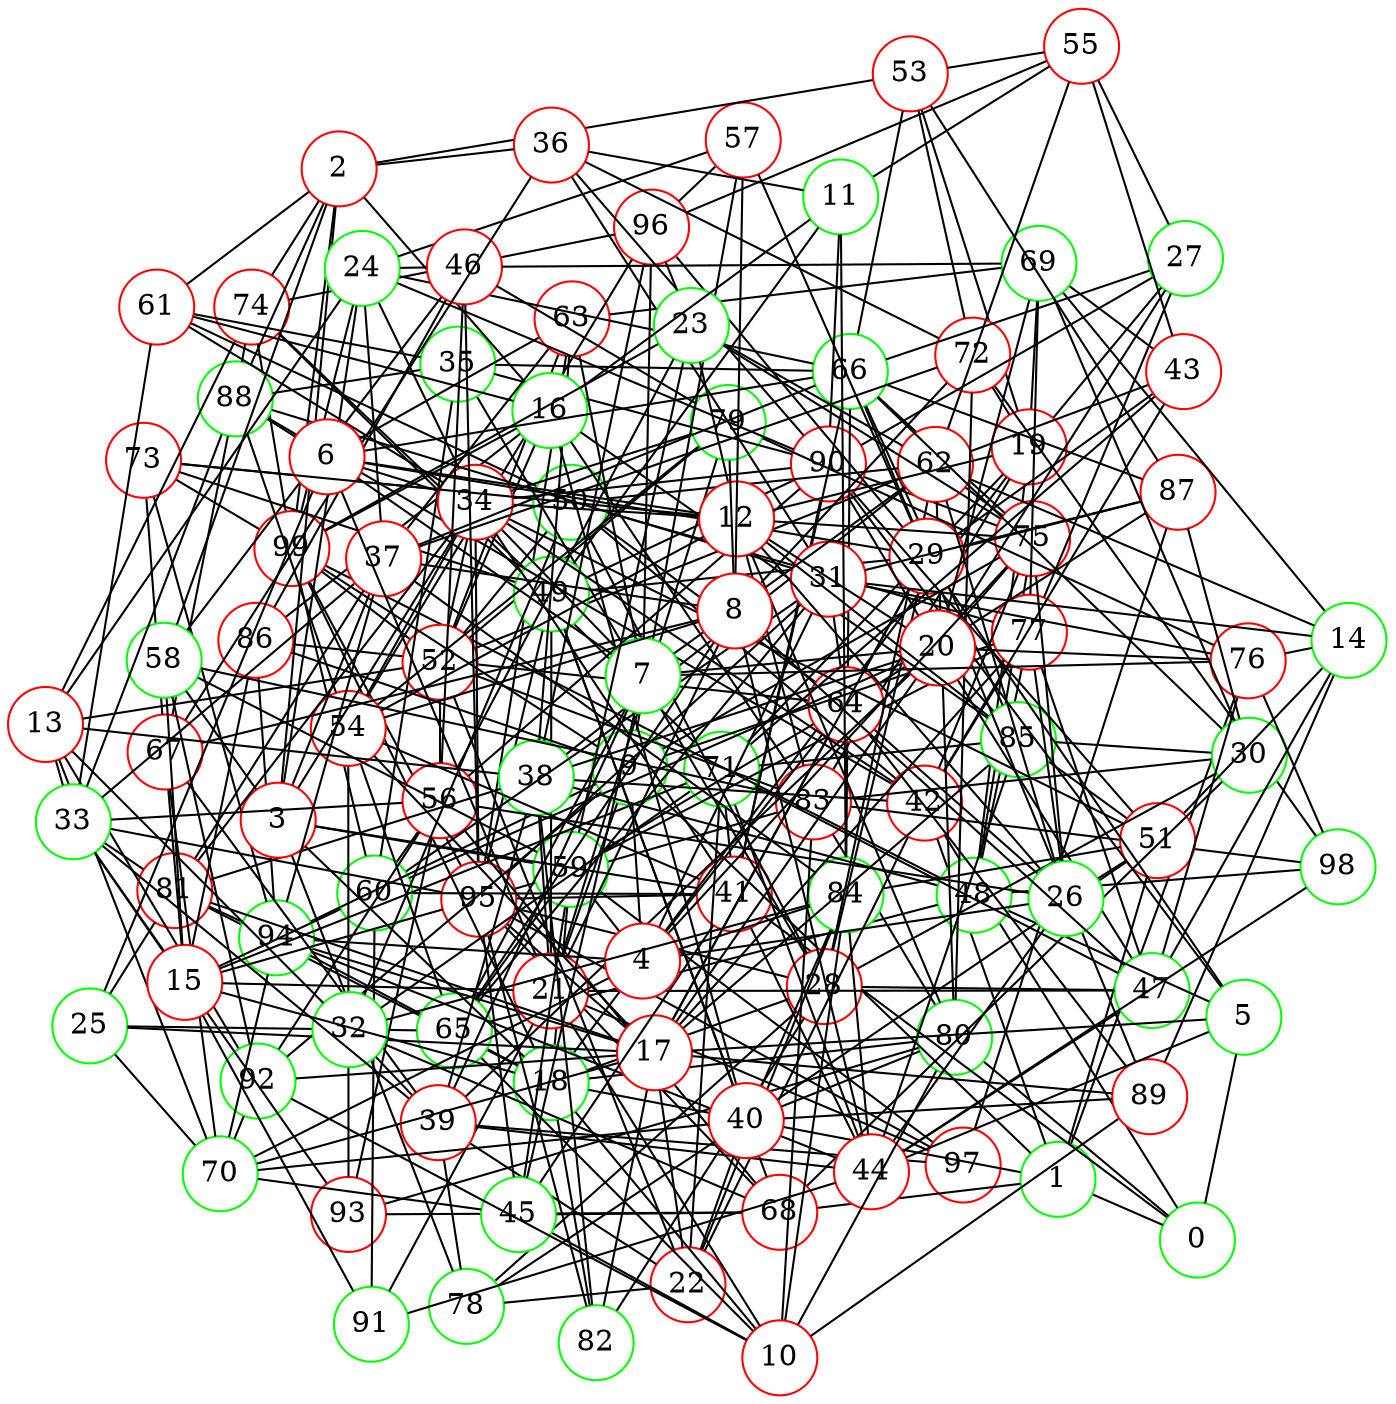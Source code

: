 graph {
graph ["layout"="fdp"]
node ["style"="filled","fillcolor"="white","fixedsize"="true","shape"="circle"]
"0" ["color"="green"]
"80" ["color"="green"]
"83" ["color"="red"]
"98" ["color"="green"]
"95" ["color"="red"]
"97" ["color"="red"]
"99" ["color"="red"]
"93" ["color"="red"]
"1" ["color"="green"]
"18" ["color"="green"]
"81" ["color"="red"]
"94" ["color"="green"]
"82" ["color"="green"]
"19" ["color"="red"]
"48" ["color"="green"]
"65" ["color"="green"]
"75" ["color"="red"]
"90" ["color"="red"]
"77" ["color"="red"]
"53" ["color"="red"]
"66" ["color"="green"]
"84" ["color"="green"]
"85" ["color"="green"]
"87" ["color"="red"]
"55" ["color"="red"]
"96" ["color"="red"]
"62" ["color"="red"]
"72" ["color"="red"]
"69" ["color"="green"]
"71" ["color"="green"]
"74" ["color"="red"]
"88" ["color"="green"]
"27" ["color"="green"]
"59" ["color"="green"]
"64" ["color"="red"]
"86" ["color"="red"]
"89" ["color"="red"]
"28" ["color"="red"]
"50" ["color"="green"]
"52" ["color"="red"]
"56" ["color"="red"]
"68" ["color"="red"]
"60" ["color"="green"]
"91" ["color"="green"]
"92" ["color"="green"]
"63" ["color"="red"]
"79" ["color"="green"]
"73" ["color"="red"]
"61" ["color"="red"]
"35" ["color"="green"]
"29" ["color"="red"]
"49" ["color"="green"]
"57" ["color"="red"]
"43" ["color"="red"]
"30" ["color"="green"]
"78" ["color"="green"]
"47" ["color"="green"]
"76" ["color"="red"]
"51" ["color"="red"]
"9" ["color"="green"]
"21" ["color"="red"]
"38" ["color"="green"]
"39" ["color"="red"]
"67" ["color"="red"]
"70" ["color"="green"]
"44" ["color"="red"]
"42" ["color"="red"]
"5" ["color"="green"]
"17" ["color"="red"]
"20" ["color"="red"]
"22" ["color"="red"]
"40" ["color"="red"]
"54" ["color"="red"]
"25" ["color"="green"]
"41" ["color"="red"]
"45" ["color"="green"]
"2" ["color"="red"]
"16" ["color"="green"]
"3" ["color"="red"]
"34" ["color"="red"]
"37" ["color"="red"]
"24" ["color"="green"]
"46" ["color"="red"]
"58" ["color"="green"]
"36" ["color"="red"]
"4" ["color"="red"]
"26" ["color"="green"]
"31" ["color"="red"]
"6" ["color"="red"]
"7" ["color"="green"]
"12" ["color"="red"]
"23" ["color"="green"]
"8" ["color"="red"]
"10" ["color"="red"]
"11" ["color"="green"]
"13" ["color"="red"]
"32" ["color"="green"]
"33" ["color"="green"]
"14" ["color"="green"]
"15" ["color"="red"]
"0" -- "80"
"0" -- "1"
"0" -- "5"
"0" -- "41"
"0" -- "42"
"80" -- "83"
"80" -- "93"
"83" -- "98"
"83" -- "95"
"95" -- "97"
"95" -- "99"
"1" -- "18"
"1" -- "51"
"1" -- "68"
"1" -- "9"
"1" -- "42"
"1" -- "76"
"18" -- "80"
"18" -- "81"
"18" -- "82"
"18" -- "19"
"18" -- "99"
"18" -- "59"
"18" -- "28"
"18" -- "94"
"81" -- "94"
"82" -- "95"
"19" -- "48"
"19" -- "83"
"19" -- "53"
"19" -- "69"
"19" -- "71"
"19" -- "72"
"19" -- "27"
"48" -- "65"
"48" -- "98"
"48" -- "99"
"48" -- "75"
"48" -- "77"
"75" -- "90"
"53" -- "66"
"53" -- "55"
"53" -- "87"
"53" -- "72"
"66" -- "75"
"66" -- "84"
"66" -- "85"
"66" -- "87"
"87" -- "97"
"55" -- "96"
"55" -- "62"
"62" -- "80"
"62" -- "75"
"72" -- "80"
"72" -- "98"
"69" -- "77"
"71" -- "85"
"71" -- "74"
"74" -- "96"
"74" -- "99"
"74" -- "88"
"27" -- "66"
"27" -- "55"
"27" -- "90"
"27" -- "77"
"59" -- "64"
"59" -- "65"
"59" -- "97"
"59" -- "77"
"64" -- "86"
"64" -- "87"
"64" -- "89"
"86" -- "94"
"28" -- "50"
"28" -- "82"
"28" -- "35"
"28" -- "29"
"28" -- "30"
"28" -- "62"
"28" -- "78"
"28" -- "47"
"28" -- "95"
"50" -- "64"
"50" -- "52"
"50" -- "73"
"50" -- "61"
"50" -- "77"
"50" -- "62"
"52" -- "83"
"52" -- "99"
"52" -- "56"
"52" -- "62"
"52" -- "63"
"52" -- "79"
"56" -- "68"
"56" -- "90"
"56" -- "60"
"56" -- "92"
"56" -- "93"
"68" -- "93"
"68" -- "95"
"60" -- "99"
"60" -- "91"
"63" -- "69"
"63" -- "95"
"73" -- "99"
"73" -- "94"
"35" -- "66"
"35" -- "88"
"35" -- "90"
"35" -- "60"
"35" -- "61"
"29" -- "64"
"29" -- "96"
"29" -- "49"
"29" -- "66"
"29" -- "87"
"29" -- "57"
"29" -- "89"
"29" -- "43"
"49" -- "68"
"49" -- "73"
"49" -- "74"
"49" -- "90"
"49" -- "95"
"57" -- "96"
"43" -- "69"
"43" -- "55"
"43" -- "71"
"43" -- "62"
"30" -- "66"
"30" -- "83"
"30" -- "68"
"30" -- "69"
"30" -- "85"
"30" -- "87"
"47" -- "71"
"47" -- "76"
"47" -- "77"
"76" -- "98"
"76" -- "79"
"51" -- "84"
"51" -- "85"
"51" -- "90"
"9" -- "99"
"9" -- "21"
"9" -- "86"
"9" -- "57"
"9" -- "75"
"9" -- "92"
"9" -- "77"
"9" -- "94"
"21" -- "49"
"21" -- "97"
"21" -- "38"
"21" -- "91"
"21" -- "47"
"21" -- "79"
"38" -- "48"
"38" -- "96"
"38" -- "81"
"38" -- "82"
"38" -- "39"
"38" -- "42"
"38" -- "62"
"38" -- "63"
"39" -- "97"
"39" -- "67"
"39" -- "44"
"39" -- "78"
"67" -- "70"
"67" -- "88"
"67" -- "73"
"70" -- "92"
"70" -- "94"
"44" -- "98"
"44" -- "84"
"44" -- "85"
"44" -- "71"
"44" -- "91"
"44" -- "94"
"44" -- "47"
"42" -- "50"
"42" -- "88"
"42" -- "43"
"42" -- "75"
"42" -- "77"
"5" -- "48"
"5" -- "17"
"5" -- "90"
"5" -- "44"
"5" -- "29"
"17" -- "64"
"17" -- "70"
"17" -- "77"
"17" -- "81"
"17" -- "82"
"17" -- "20"
"17" -- "85"
"17" -- "22"
"17" -- "54"
"17" -- "25"
"17" -- "89"
"17" -- "92"
"17" -- "29"
"17" -- "94"
"17" -- "95"
"20" -- "69"
"20" -- "38"
"20" -- "39"
"20" -- "75"
"20" -- "76"
"20" -- "47"
"20" -- "85"
"20" -- "90"
"20" -- "27"
"20" -- "60"
"22" -- "52"
"22" -- "84"
"22" -- "39"
"22" -- "71"
"22" -- "40"
"22" -- "42"
"22" -- "78"
"40" -- "80"
"40" -- "49"
"40" -- "51"
"40" -- "84"
"40" -- "70"
"40" -- "89"
"40" -- "78"
"54" -- "96"
"54" -- "65"
"54" -- "88"
"54" -- "93"
"54" -- "79"
"25" -- "65"
"25" -- "81"
"25" -- "70"
"41" -- "66"
"41" -- "54"
"41" -- "71"
"41" -- "90"
"41" -- "44"
"41" -- "60"
"41" -- "45"
"41" -- "95"
"45" -- "68"
"45" -- "70"
"45" -- "59"
"45" -- "95"
"2" -- "16"
"2" -- "3"
"2" -- "99"
"2" -- "36"
"2" -- "53"
"2" -- "88"
"2" -- "58"
"2" -- "74"
"2" -- "61"
"16" -- "83"
"16" -- "99"
"16" -- "52"
"16" -- "85"
"16" -- "86"
"16" -- "40"
"16" -- "61"
"3" -- "18"
"3" -- "34"
"3" -- "37"
"3" -- "24"
"3" -- "41"
"3" -- "58"
"3" -- "59"
"3" -- "78"
"34" -- "41"
"34" -- "42"
"34" -- "79"
"34" -- "81"
"34" -- "51"
"34" -- "52"
"34" -- "54"
"34" -- "90"
"34" -- "61"
"34" -- "95"
"37" -- "81"
"37" -- "66"
"37" -- "84"
"37" -- "72"
"37" -- "94"
"37" -- "63"
"24" -- "34"
"24" -- "66"
"24" -- "99"
"24" -- "37"
"24" -- "57"
"24" -- "90"
"24" -- "46"
"46" -- "69"
"46" -- "86"
"46" -- "56"
"46" -- "58"
"46" -- "79"
"46" -- "95"
"58" -- "83"
"58" -- "59"
"58" -- "92"
"36" -- "67"
"36" -- "72"
"36" -- "90"
"4" -- "64"
"4" -- "84"
"4" -- "70"
"4" -- "9"
"4" -- "26"
"4" -- "59"
"4" -- "75"
"4" -- "94"
"4" -- "31"
"26" -- "64"
"26" -- "51"
"26" -- "56"
"26" -- "75"
"26" -- "44"
"26" -- "77"
"26" -- "62"
"31" -- "64"
"31" -- "65"
"31" -- "36"
"31" -- "87"
"31" -- "88"
"31" -- "60"
"31" -- "76"
"31" -- "95"
"6" -- "34"
"6" -- "66"
"6" -- "21"
"6" -- "7"
"6" -- "88"
"6" -- "25"
"6" -- "12"
"6" -- "29"
"6" -- "63"
"7" -- "96"
"7" -- "65"
"7" -- "34"
"7" -- "20"
"7" -- "39"
"7" -- "76"
"7" -- "45"
"7" -- "62"
"7" -- "63"
"12" -- "80"
"12" -- "34"
"12" -- "19"
"12" -- "83"
"12" -- "20"
"12" -- "85"
"12" -- "54"
"12" -- "23"
"12" -- "73"
"12" -- "26"
"12" -- "75"
"23" -- "96"
"23" -- "99"
"23" -- "56"
"23" -- "59"
"23" -- "75"
"23" -- "62"
"8" -- "65"
"8" -- "67"
"8" -- "21"
"8" -- "37"
"8" -- "54"
"8" -- "72"
"8" -- "57"
"8" -- "44"
"8" -- "47"
"8" -- "79"
"10" -- "80"
"10" -- "65"
"10" -- "18"
"10" -- "83"
"10" -- "84"
"10" -- "21"
"10" -- "89"
"10" -- "92"
"10" -- "45"
"11" -- "16"
"11" -- "49"
"11" -- "36"
"11" -- "84"
"11" -- "55"
"11" -- "90"
"13" -- "32"
"13" -- "33"
"13" -- "52"
"13" -- "38"
"13" -- "70"
"13" -- "24"
"13" -- "74"
"13" -- "92"
"32" -- "50"
"32" -- "68"
"32" -- "84"
"32" -- "39"
"32" -- "71"
"33" -- "81"
"33" -- "37"
"33" -- "39"
"33" -- "56"
"33" -- "88"
"33" -- "61"
"33" -- "93"
"33" -- "95"
"14" -- "51"
"14" -- "69"
"14" -- "89"
"14" -- "76"
"14" -- "62"
"14" -- "31"
"14" -- "47"
"15" -- "33"
"15" -- "18"
"15" -- "67"
"15" -- "21"
"15" -- "86"
"15" -- "71"
"15" -- "58"
"15" -- "91"
"15" -- "60"
"15" -- "95"
}